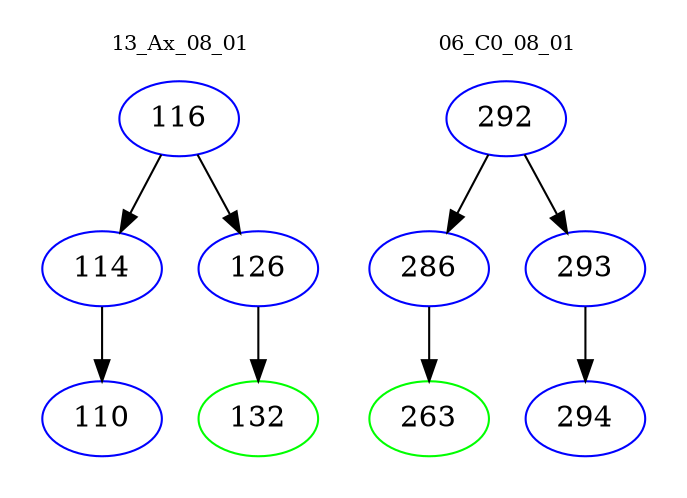 digraph{
subgraph cluster_0 {
color = white
label = "13_Ax_08_01";
fontsize=10;
T0_116 [label="116", color="blue"]
T0_116 -> T0_114 [color="black"]
T0_114 [label="114", color="blue"]
T0_114 -> T0_110 [color="black"]
T0_110 [label="110", color="blue"]
T0_116 -> T0_126 [color="black"]
T0_126 [label="126", color="blue"]
T0_126 -> T0_132 [color="black"]
T0_132 [label="132", color="green"]
}
subgraph cluster_1 {
color = white
label = "06_C0_08_01";
fontsize=10;
T1_292 [label="292", color="blue"]
T1_292 -> T1_286 [color="black"]
T1_286 [label="286", color="blue"]
T1_286 -> T1_263 [color="black"]
T1_263 [label="263", color="green"]
T1_292 -> T1_293 [color="black"]
T1_293 [label="293", color="blue"]
T1_293 -> T1_294 [color="black"]
T1_294 [label="294", color="blue"]
}
}
